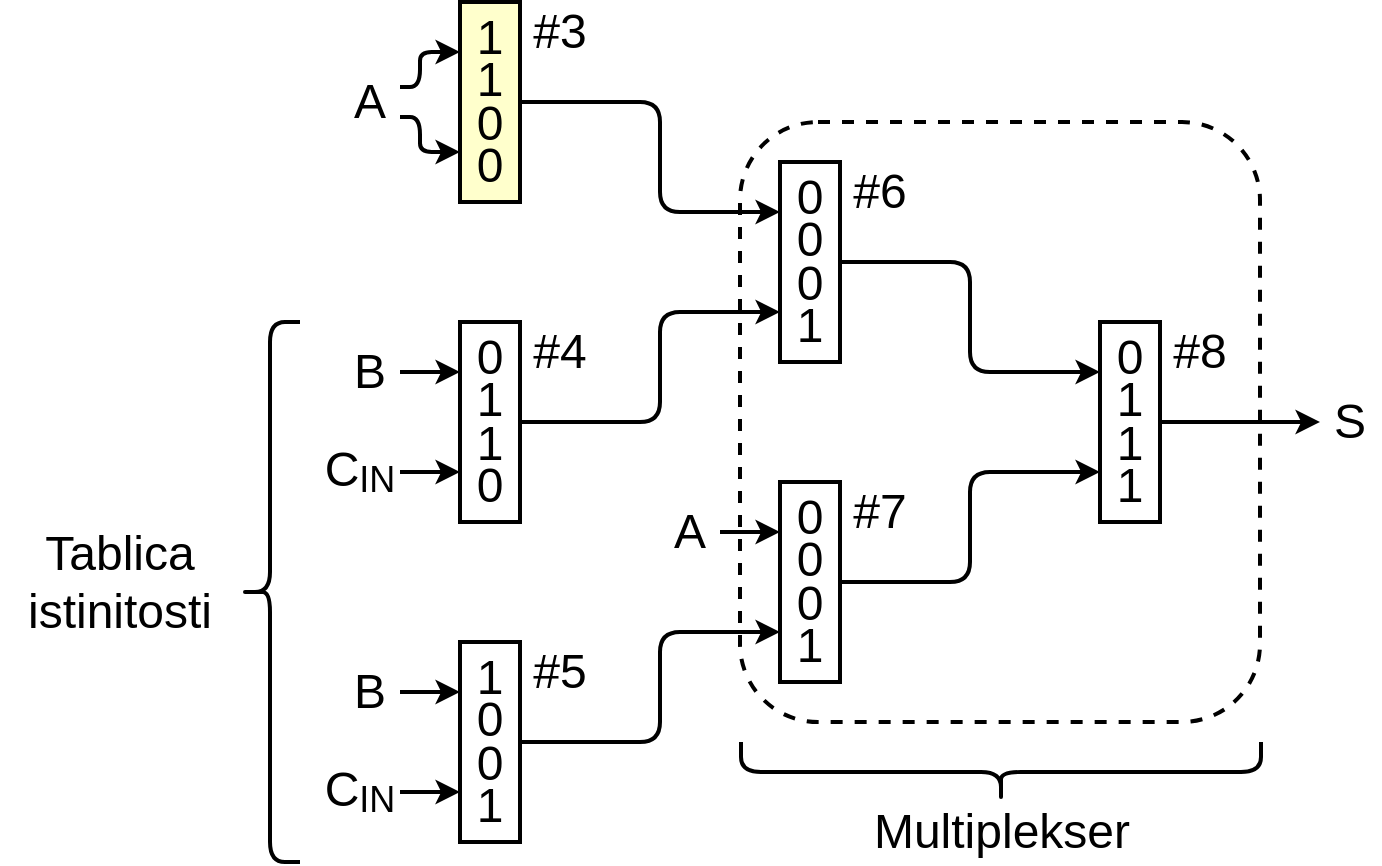 <mxfile version="10.7.7" type="device"><diagram id="9sEPnx85nxe8rSYNAj6N" name="Page-1"><mxGraphModel dx="1175" dy="773" grid="1" gridSize="10" guides="1" tooltips="1" connect="1" arrows="1" fold="1" page="1" pageScale="1" pageWidth="850" pageHeight="1100" math="0" shadow="0"><root><mxCell id="0"/><mxCell id="1" parent="0"/><mxCell id="_MZuyZFbF9k-eRqI55o6-4" value="" style="group" vertex="1" connectable="0" parent="1"><mxGeometry x="650" y="290" width="70" height="100" as="geometry"/></mxCell><mxCell id="_MZuyZFbF9k-eRqI55o6-2" value="&lt;font style=&quot;font-size: 24px ; line-height: 80%&quot;&gt;0&lt;br&gt;1&lt;br&gt;1&lt;br&gt;1&lt;/font&gt;&lt;br&gt;" style="text;html=1;strokeColor=#000000;fillColor=none;align=center;verticalAlign=middle;whiteSpace=wrap;rounded=0;strokeWidth=2;" vertex="1" parent="_MZuyZFbF9k-eRqI55o6-4"><mxGeometry width="30" height="100" as="geometry"/></mxCell><mxCell id="_MZuyZFbF9k-eRqI55o6-3" value="&lt;font style=&quot;font-size: 24px&quot;&gt;#8&lt;/font&gt;" style="text;html=1;strokeColor=none;fillColor=none;align=center;verticalAlign=middle;whiteSpace=wrap;rounded=0;" vertex="1" parent="_MZuyZFbF9k-eRqI55o6-4"><mxGeometry x="30" width="40" height="30" as="geometry"/></mxCell><mxCell id="_MZuyZFbF9k-eRqI55o6-6" value="&lt;font style=&quot;font-size: 24px ; line-height: 80%&quot;&gt;0&lt;br&gt;0&lt;br&gt;0&lt;br&gt;1&lt;/font&gt;&lt;br&gt;" style="text;html=1;strokeColor=#000000;fillColor=none;align=center;verticalAlign=middle;whiteSpace=wrap;rounded=0;strokeWidth=2;" vertex="1" parent="1"><mxGeometry x="490" y="210" width="30" height="100" as="geometry"/></mxCell><mxCell id="_MZuyZFbF9k-eRqI55o6-7" value="&lt;font style=&quot;font-size: 24px&quot;&gt;#6&lt;/font&gt;" style="text;html=1;strokeColor=none;fillColor=none;align=center;verticalAlign=middle;whiteSpace=wrap;rounded=0;" vertex="1" parent="1"><mxGeometry x="520" y="210" width="40" height="30" as="geometry"/></mxCell><mxCell id="_MZuyZFbF9k-eRqI55o6-8" value="&lt;font style=&quot;font-size: 24px ; line-height: 80%&quot;&gt;0&lt;br&gt;0&lt;br&gt;0&lt;br&gt;1&lt;/font&gt;&lt;br&gt;" style="text;html=1;strokeColor=#000000;fillColor=none;align=center;verticalAlign=middle;whiteSpace=wrap;rounded=0;strokeWidth=2;" vertex="1" parent="1"><mxGeometry x="490" y="370" width="30" height="100" as="geometry"/></mxCell><mxCell id="_MZuyZFbF9k-eRqI55o6-9" value="&lt;font style=&quot;font-size: 24px&quot;&gt;#7&lt;/font&gt;" style="text;html=1;strokeColor=none;fillColor=none;align=center;verticalAlign=middle;whiteSpace=wrap;rounded=0;" vertex="1" parent="1"><mxGeometry x="520" y="370" width="40" height="30" as="geometry"/></mxCell><mxCell id="_MZuyZFbF9k-eRqI55o6-10" value="" style="endArrow=classic;html=1;entryX=0;entryY=0.25;entryDx=0;entryDy=0;exitX=1;exitY=0.5;exitDx=0;exitDy=0;strokeWidth=2;edgeStyle=orthogonalEdgeStyle;" edge="1" parent="1" source="_MZuyZFbF9k-eRqI55o6-6" target="_MZuyZFbF9k-eRqI55o6-2"><mxGeometry width="50" height="50" relative="1" as="geometry"><mxPoint x="490" y="540" as="sourcePoint"/><mxPoint x="540" y="490" as="targetPoint"/></mxGeometry></mxCell><mxCell id="_MZuyZFbF9k-eRqI55o6-11" value="" style="endArrow=classic;html=1;strokeWidth=2;entryX=0;entryY=0.75;entryDx=0;entryDy=0;exitX=1;exitY=0.5;exitDx=0;exitDy=0;edgeStyle=orthogonalEdgeStyle;" edge="1" parent="1" source="_MZuyZFbF9k-eRqI55o6-8" target="_MZuyZFbF9k-eRqI55o6-2"><mxGeometry width="50" height="50" relative="1" as="geometry"><mxPoint x="490" y="540" as="sourcePoint"/><mxPoint x="540" y="490" as="targetPoint"/></mxGeometry></mxCell><mxCell id="_MZuyZFbF9k-eRqI55o6-12" value="&lt;font style=&quot;font-size: 24px ; line-height: 80%&quot;&gt;0&lt;br&gt;1&lt;br&gt;1&lt;br&gt;0&lt;/font&gt;&lt;br&gt;" style="text;html=1;strokeColor=#000000;fillColor=none;align=center;verticalAlign=middle;whiteSpace=wrap;rounded=0;strokeWidth=2;" vertex="1" parent="1"><mxGeometry x="330" y="290" width="30" height="100" as="geometry"/></mxCell><mxCell id="_MZuyZFbF9k-eRqI55o6-13" value="&lt;font style=&quot;font-size: 24px&quot;&gt;#4&lt;/font&gt;" style="text;html=1;strokeColor=none;fillColor=none;align=center;verticalAlign=middle;whiteSpace=wrap;rounded=0;" vertex="1" parent="1"><mxGeometry x="360" y="290" width="40" height="30" as="geometry"/></mxCell><mxCell id="_MZuyZFbF9k-eRqI55o6-14" value="" style="endArrow=classic;html=1;strokeWidth=2;entryX=0;entryY=0.75;entryDx=0;entryDy=0;exitX=1;exitY=0.5;exitDx=0;exitDy=0;edgeStyle=orthogonalEdgeStyle;" edge="1" parent="1" source="_MZuyZFbF9k-eRqI55o6-15" target="_MZuyZFbF9k-eRqI55o6-8"><mxGeometry width="50" height="50" relative="1" as="geometry"><mxPoint x="100" y="720" as="sourcePoint"/><mxPoint x="160" y="650" as="targetPoint"/><Array as="points"><mxPoint x="430" y="500"/><mxPoint x="430" y="445"/></Array></mxGeometry></mxCell><mxCell id="_MZuyZFbF9k-eRqI55o6-15" value="&lt;font style=&quot;font-size: 24px ; line-height: 80%&quot;&gt;1&lt;br&gt;0&lt;br&gt;0&lt;br&gt;1&lt;/font&gt;&lt;br&gt;" style="text;html=1;strokeColor=#000000;fillColor=none;align=center;verticalAlign=middle;whiteSpace=wrap;rounded=0;strokeWidth=2;" vertex="1" parent="1"><mxGeometry x="330" y="450" width="30" height="100" as="geometry"/></mxCell><mxCell id="_MZuyZFbF9k-eRqI55o6-16" value="&lt;font style=&quot;font-size: 24px&quot;&gt;#5&lt;/font&gt;" style="text;html=1;strokeColor=none;fillColor=none;align=center;verticalAlign=middle;whiteSpace=wrap;rounded=0;" vertex="1" parent="1"><mxGeometry x="360" y="450" width="40" height="30" as="geometry"/></mxCell><mxCell id="_MZuyZFbF9k-eRqI55o6-17" value="" style="endArrow=classic;html=1;strokeWidth=2;entryX=0;entryY=0.75;entryDx=0;entryDy=0;exitX=1;exitY=0.5;exitDx=0;exitDy=0;edgeStyle=orthogonalEdgeStyle;" edge="1" parent="1" source="_MZuyZFbF9k-eRqI55o6-12" target="_MZuyZFbF9k-eRqI55o6-6"><mxGeometry width="50" height="50" relative="1" as="geometry"><mxPoint x="330" y="620" as="sourcePoint"/><mxPoint x="380" y="570" as="targetPoint"/><Array as="points"><mxPoint x="430" y="340"/><mxPoint x="430" y="285"/></Array></mxGeometry></mxCell><mxCell id="_MZuyZFbF9k-eRqI55o6-18" value="&lt;font style=&quot;font-size: 24px ; line-height: 80%&quot;&gt;1&lt;br&gt;1&lt;br&gt;0&lt;br&gt;0&lt;/font&gt;&lt;br&gt;" style="text;html=1;strokeColor=#000000;fillColor=#FFFFCC;align=center;verticalAlign=middle;whiteSpace=wrap;rounded=0;strokeWidth=2;" vertex="1" parent="1"><mxGeometry x="330" y="130" width="30" height="100" as="geometry"/></mxCell><mxCell id="_MZuyZFbF9k-eRqI55o6-19" value="&lt;font style=&quot;font-size: 24px&quot;&gt;#3&lt;/font&gt;" style="text;html=1;strokeColor=none;fillColor=none;align=center;verticalAlign=middle;whiteSpace=wrap;rounded=0;" vertex="1" parent="1"><mxGeometry x="360" y="130" width="40" height="30" as="geometry"/></mxCell><mxCell id="_MZuyZFbF9k-eRqI55o6-20" value="" style="endArrow=classic;html=1;strokeWidth=2;entryX=0;entryY=0.25;entryDx=0;entryDy=0;exitX=1;exitY=0.5;exitDx=0;exitDy=0;edgeStyle=orthogonalEdgeStyle;" edge="1" parent="1" source="_MZuyZFbF9k-eRqI55o6-18" target="_MZuyZFbF9k-eRqI55o6-6"><mxGeometry width="50" height="50" relative="1" as="geometry"><mxPoint x="330" y="620" as="sourcePoint"/><mxPoint x="380" y="570" as="targetPoint"/><Array as="points"><mxPoint x="430" y="180"/><mxPoint x="430" y="235"/></Array></mxGeometry></mxCell><mxCell id="_MZuyZFbF9k-eRqI55o6-21" value="&lt;font style=&quot;font-size: 24px&quot;&gt;A&lt;/font&gt;" style="text;html=1;strokeColor=none;fillColor=none;align=center;verticalAlign=middle;whiteSpace=wrap;rounded=0;" vertex="1" parent="1"><mxGeometry x="430" y="380" width="30" height="30" as="geometry"/></mxCell><mxCell id="_MZuyZFbF9k-eRqI55o6-22" value="" style="endArrow=classic;html=1;strokeWidth=2;entryX=0;entryY=0.25;entryDx=0;entryDy=0;exitX=1;exitY=0.5;exitDx=0;exitDy=0;" edge="1" parent="1" source="_MZuyZFbF9k-eRqI55o6-21" target="_MZuyZFbF9k-eRqI55o6-8"><mxGeometry width="50" height="50" relative="1" as="geometry"><mxPoint x="330" y="620" as="sourcePoint"/><mxPoint x="380" y="570" as="targetPoint"/></mxGeometry></mxCell><mxCell id="_MZuyZFbF9k-eRqI55o6-23" value="&lt;font style=&quot;font-size: 24px&quot;&gt;A&lt;/font&gt;" style="text;html=1;strokeColor=none;fillColor=none;align=center;verticalAlign=middle;whiteSpace=wrap;rounded=0;" vertex="1" parent="1"><mxGeometry x="270" y="165" width="30" height="30" as="geometry"/></mxCell><mxCell id="_MZuyZFbF9k-eRqI55o6-24" value="" style="endArrow=classic;html=1;strokeWidth=2;entryX=0;entryY=0.25;entryDx=0;entryDy=0;exitX=1;exitY=0.25;exitDx=0;exitDy=0;edgeStyle=orthogonalEdgeStyle;" edge="1" parent="1" source="_MZuyZFbF9k-eRqI55o6-23" target="_MZuyZFbF9k-eRqI55o6-18"><mxGeometry width="50" height="50" relative="1" as="geometry"><mxPoint x="270" y="620" as="sourcePoint"/><mxPoint x="320" y="570" as="targetPoint"/><Array as="points"><mxPoint x="310" y="173"/><mxPoint x="310" y="155"/></Array></mxGeometry></mxCell><mxCell id="_MZuyZFbF9k-eRqI55o6-25" value="" style="endArrow=classic;html=1;strokeWidth=2;entryX=0;entryY=0.75;entryDx=0;entryDy=0;exitX=1;exitY=0.75;exitDx=0;exitDy=0;edgeStyle=orthogonalEdgeStyle;" edge="1" parent="1" source="_MZuyZFbF9k-eRqI55o6-23" target="_MZuyZFbF9k-eRqI55o6-18"><mxGeometry width="50" height="50" relative="1" as="geometry"><mxPoint x="270" y="620" as="sourcePoint"/><mxPoint x="320" y="570" as="targetPoint"/><Array as="points"><mxPoint x="310" y="188"/><mxPoint x="310" y="205"/></Array></mxGeometry></mxCell><mxCell id="_MZuyZFbF9k-eRqI55o6-26" value="&lt;font style=&quot;font-size: 24px&quot;&gt;B&lt;/font&gt;" style="text;html=1;strokeColor=none;fillColor=none;align=center;verticalAlign=middle;whiteSpace=wrap;rounded=0;" vertex="1" parent="1"><mxGeometry x="270" y="300" width="30" height="30" as="geometry"/></mxCell><mxCell id="_MZuyZFbF9k-eRqI55o6-29" value="" style="endArrow=classic;html=1;strokeWidth=2;entryX=0;entryY=0.25;entryDx=0;entryDy=0;exitX=1;exitY=0.5;exitDx=0;exitDy=0;" edge="1" parent="1" source="_MZuyZFbF9k-eRqI55o6-26" target="_MZuyZFbF9k-eRqI55o6-12"><mxGeometry width="50" height="50" relative="1" as="geometry"><mxPoint x="270" y="620" as="sourcePoint"/><mxPoint x="320" y="570" as="targetPoint"/></mxGeometry></mxCell><mxCell id="_MZuyZFbF9k-eRqI55o6-32" value="&lt;font style=&quot;font-size: 24px&quot;&gt;B&lt;/font&gt;" style="text;html=1;strokeColor=none;fillColor=none;align=center;verticalAlign=middle;whiteSpace=wrap;rounded=0;" vertex="1" parent="1"><mxGeometry x="270" y="460" width="30" height="30" as="geometry"/></mxCell><mxCell id="_MZuyZFbF9k-eRqI55o6-33" value="" style="endArrow=classic;html=1;strokeWidth=2;entryX=0;entryY=0.25;entryDx=0;entryDy=0;exitX=1;exitY=0.5;exitDx=0;exitDy=0;" edge="1" parent="1" source="_MZuyZFbF9k-eRqI55o6-32" target="_MZuyZFbF9k-eRqI55o6-15"><mxGeometry width="50" height="50" relative="1" as="geometry"><mxPoint x="270" y="620" as="sourcePoint"/><mxPoint x="320" y="570" as="targetPoint"/></mxGeometry></mxCell><mxCell id="_MZuyZFbF9k-eRqI55o6-34" value="&lt;font&gt;&lt;span style=&quot;font-size: 24px&quot;&gt;C&lt;/span&gt;&lt;sub&gt;&lt;font style=&quot;font-size: 18px&quot;&gt;IN&lt;/font&gt;&lt;br&gt;&lt;/sub&gt;&lt;/font&gt;" style="text;html=1;strokeColor=none;fillColor=none;align=center;verticalAlign=middle;whiteSpace=wrap;rounded=0;" vertex="1" parent="1"><mxGeometry x="260" y="510" width="40" height="30" as="geometry"/></mxCell><mxCell id="_MZuyZFbF9k-eRqI55o6-35" value="" style="endArrow=classic;html=1;strokeWidth=2;entryX=0;entryY=0.75;entryDx=0;entryDy=0;exitX=1;exitY=0.5;exitDx=0;exitDy=0;" edge="1" parent="1" source="_MZuyZFbF9k-eRqI55o6-34" target="_MZuyZFbF9k-eRqI55o6-15"><mxGeometry width="50" height="50" relative="1" as="geometry"><mxPoint x="270" y="620" as="sourcePoint"/><mxPoint x="320" y="570" as="targetPoint"/></mxGeometry></mxCell><mxCell id="_MZuyZFbF9k-eRqI55o6-36" value="&lt;font&gt;&lt;span style=&quot;font-size: 24px&quot;&gt;C&lt;/span&gt;&lt;sub&gt;&lt;font style=&quot;font-size: 18px&quot;&gt;IN&lt;/font&gt;&lt;br&gt;&lt;/sub&gt;&lt;/font&gt;" style="text;html=1;strokeColor=none;fillColor=none;align=center;verticalAlign=middle;whiteSpace=wrap;rounded=0;" vertex="1" parent="1"><mxGeometry x="260" y="350" width="40" height="30" as="geometry"/></mxCell><mxCell id="_MZuyZFbF9k-eRqI55o6-37" value="" style="endArrow=classic;html=1;strokeWidth=2;entryX=0;entryY=0.75;entryDx=0;entryDy=0;exitX=1;exitY=0.5;exitDx=0;exitDy=0;" edge="1" parent="1" source="_MZuyZFbF9k-eRqI55o6-36" target="_MZuyZFbF9k-eRqI55o6-12"><mxGeometry width="50" height="50" relative="1" as="geometry"><mxPoint x="260" y="620" as="sourcePoint"/><mxPoint x="310" y="570" as="targetPoint"/></mxGeometry></mxCell><mxCell id="_MZuyZFbF9k-eRqI55o6-38" value="&lt;font style=&quot;font-size: 24px&quot;&gt;S&lt;/font&gt;" style="text;html=1;strokeColor=none;fillColor=none;align=center;verticalAlign=middle;whiteSpace=wrap;rounded=0;" vertex="1" parent="1"><mxGeometry x="760" y="325" width="30" height="30" as="geometry"/></mxCell><mxCell id="_MZuyZFbF9k-eRqI55o6-39" value="" style="endArrow=classic;html=1;strokeWidth=2;entryX=0;entryY=0.5;entryDx=0;entryDy=0;exitX=1;exitY=0.5;exitDx=0;exitDy=0;" edge="1" parent="1" source="_MZuyZFbF9k-eRqI55o6-2" target="_MZuyZFbF9k-eRqI55o6-38"><mxGeometry width="50" height="50" relative="1" as="geometry"><mxPoint x="260" y="620" as="sourcePoint"/><mxPoint x="310" y="570" as="targetPoint"/></mxGeometry></mxCell><mxCell id="_MZuyZFbF9k-eRqI55o6-40" value="" style="rounded=1;whiteSpace=wrap;html=1;strokeColor=#000000;strokeWidth=2;fillColor=none;dashed=1;" vertex="1" parent="1"><mxGeometry x="470" y="190" width="260" height="300" as="geometry"/></mxCell><mxCell id="_MZuyZFbF9k-eRqI55o6-42" value="" style="shape=curlyBracket;whiteSpace=wrap;html=1;rounded=1;strokeColor=#000000;strokeWidth=2;fillColor=none;" vertex="1" parent="1"><mxGeometry x="220" y="290" width="30" height="270" as="geometry"/></mxCell><mxCell id="_MZuyZFbF9k-eRqI55o6-45" value="&lt;font style=&quot;font-size: 24px&quot;&gt;Tablica&lt;br&gt;istinitosti&lt;/font&gt;&lt;br&gt;" style="text;html=1;strokeColor=none;fillColor=none;align=center;verticalAlign=middle;whiteSpace=wrap;rounded=0;" vertex="1" parent="1"><mxGeometry x="100" y="390" width="120" height="60" as="geometry"/></mxCell><mxCell id="_MZuyZFbF9k-eRqI55o6-46" value="&lt;font style=&quot;font-size: 24px&quot;&gt;Multiplekser&lt;/font&gt;" style="text;html=1;strokeColor=none;fillColor=none;align=center;verticalAlign=middle;whiteSpace=wrap;rounded=0;" vertex="1" parent="1"><mxGeometry x="520.5" y="530" width="160" height="30" as="geometry"/></mxCell><mxCell id="_MZuyZFbF9k-eRqI55o6-47" value="" style="shape=curlyBracket;whiteSpace=wrap;html=1;rounded=1;strokeColor=#000000;strokeWidth=2;fillColor=none;rotation=-90;" vertex="1" parent="1"><mxGeometry x="585.5" y="385" width="30" height="260" as="geometry"/></mxCell></root></mxGraphModel></diagram></mxfile>